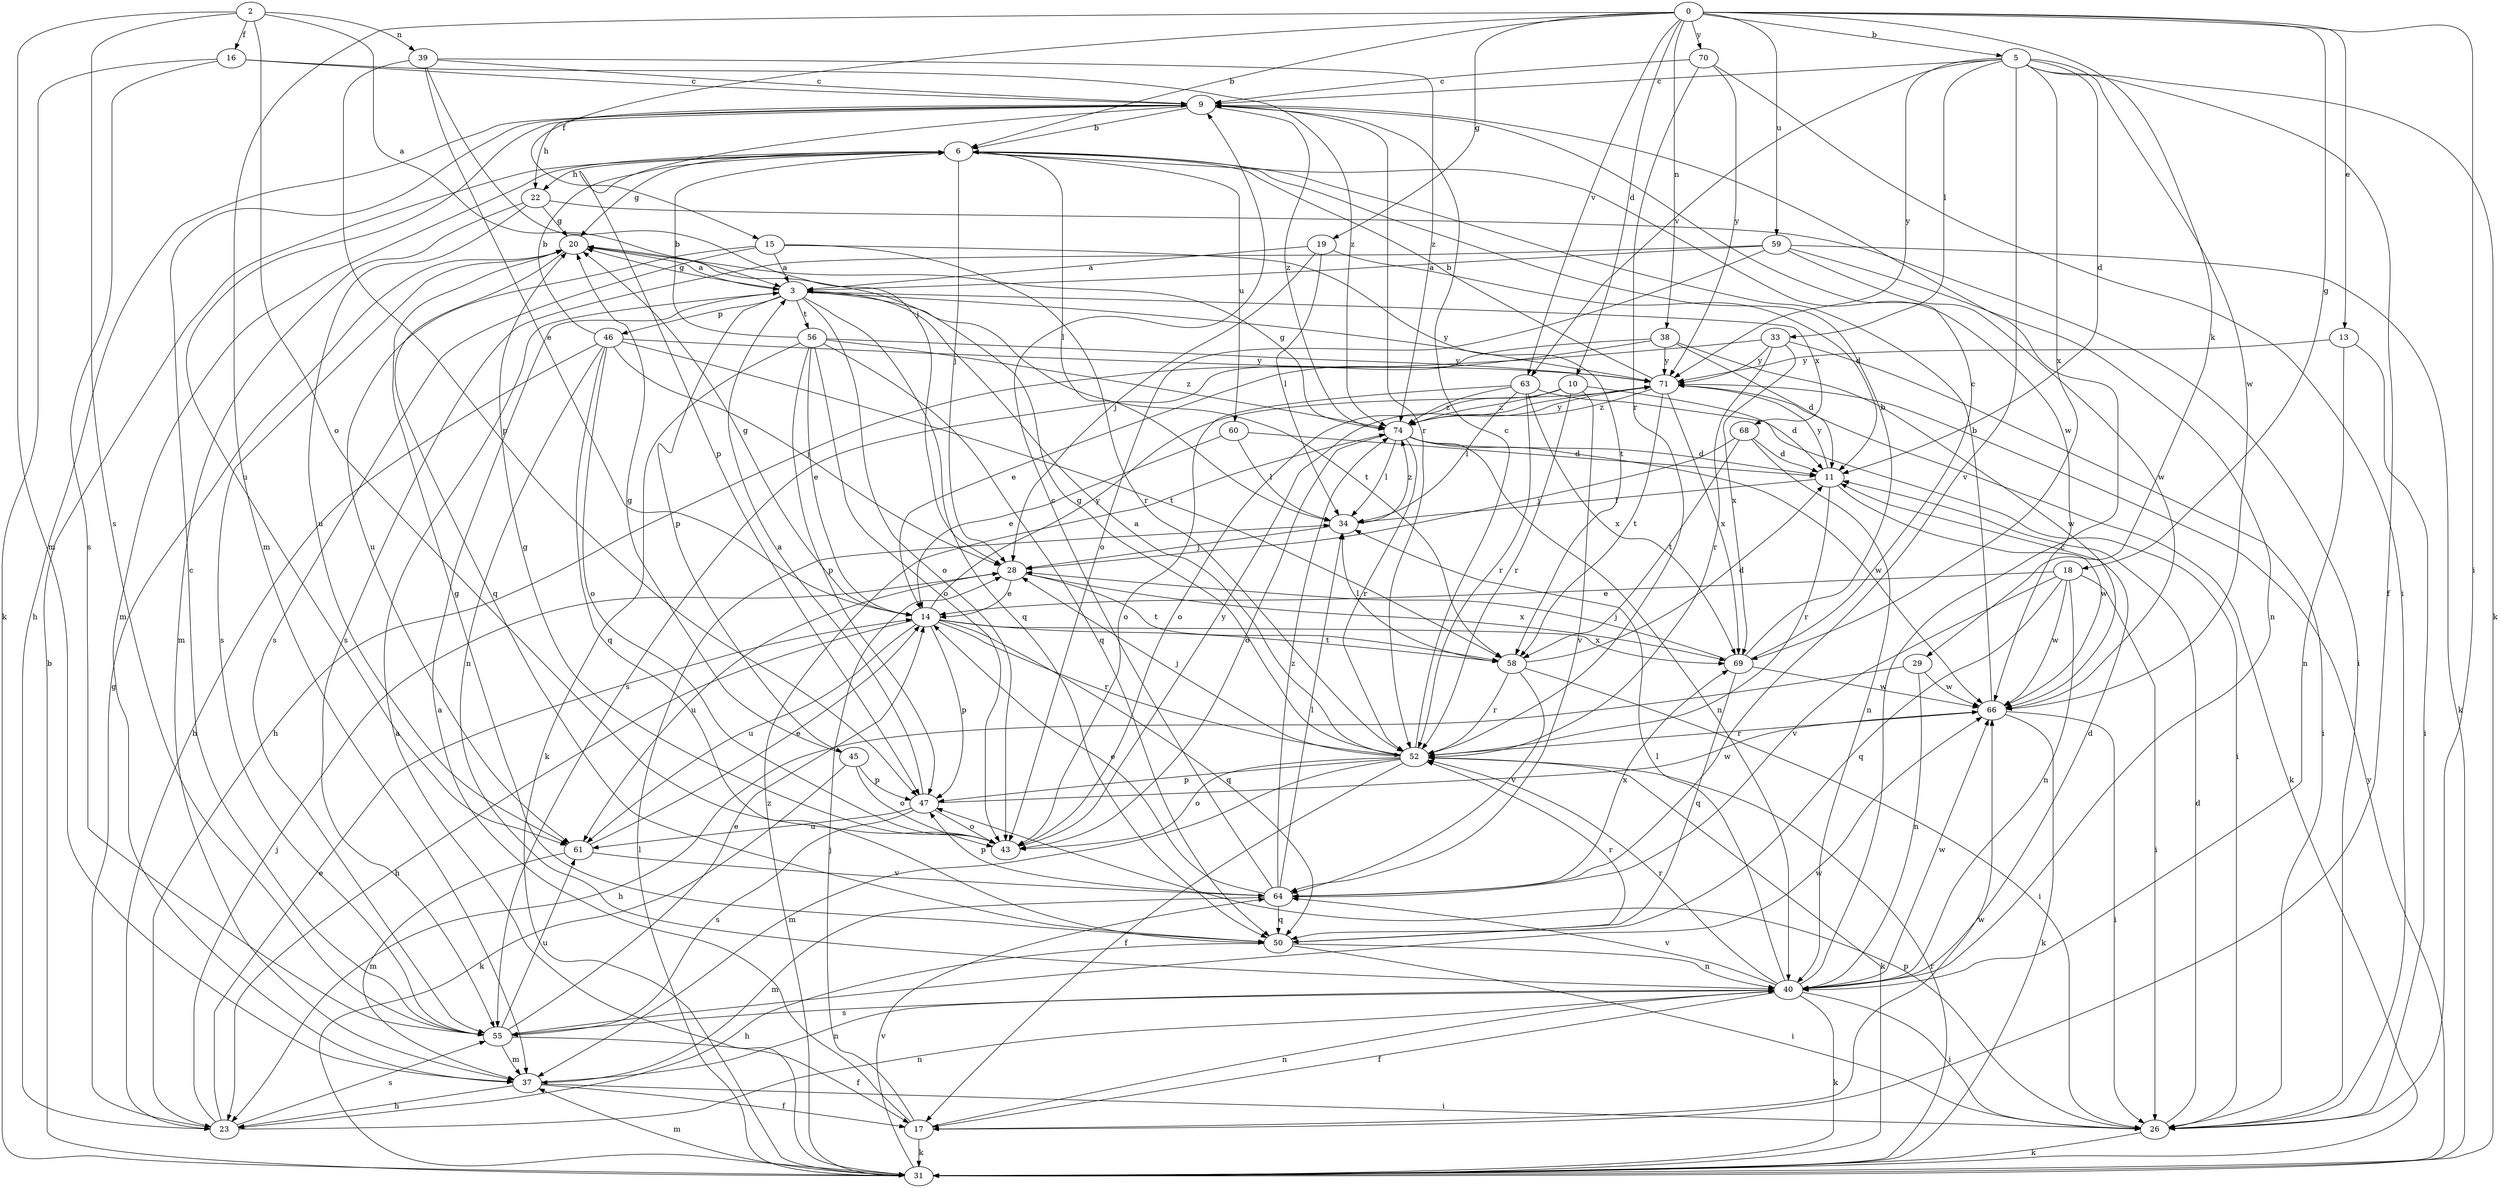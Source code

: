 strict digraph  {
0;
2;
3;
5;
6;
9;
10;
11;
13;
14;
15;
16;
17;
18;
19;
20;
22;
23;
26;
28;
29;
31;
33;
34;
37;
38;
39;
40;
43;
45;
46;
47;
50;
52;
55;
56;
58;
59;
60;
61;
63;
64;
66;
68;
69;
70;
71;
74;
0 -> 5  [label=b];
0 -> 6  [label=b];
0 -> 10  [label=d];
0 -> 13  [label=e];
0 -> 15  [label=f];
0 -> 18  [label=g];
0 -> 19  [label=g];
0 -> 26  [label=i];
0 -> 29  [label=k];
0 -> 37  [label=m];
0 -> 38  [label=n];
0 -> 59  [label=u];
0 -> 63  [label=v];
0 -> 70  [label=y];
2 -> 3  [label=a];
2 -> 16  [label=f];
2 -> 37  [label=m];
2 -> 39  [label=n];
2 -> 43  [label=o];
2 -> 55  [label=s];
3 -> 20  [label=g];
3 -> 43  [label=o];
3 -> 45  [label=p];
3 -> 46  [label=p];
3 -> 50  [label=q];
3 -> 56  [label=t];
3 -> 58  [label=t];
3 -> 68  [label=x];
3 -> 71  [label=y];
5 -> 9  [label=c];
5 -> 11  [label=d];
5 -> 17  [label=f];
5 -> 31  [label=k];
5 -> 33  [label=l];
5 -> 63  [label=v];
5 -> 64  [label=v];
5 -> 66  [label=w];
5 -> 69  [label=x];
5 -> 71  [label=y];
6 -> 20  [label=g];
6 -> 22  [label=h];
6 -> 28  [label=j];
6 -> 34  [label=l];
6 -> 37  [label=m];
6 -> 60  [label=u];
6 -> 66  [label=w];
9 -> 6  [label=b];
9 -> 22  [label=h];
9 -> 23  [label=h];
9 -> 47  [label=p];
9 -> 52  [label=r];
9 -> 61  [label=u];
9 -> 74  [label=z];
10 -> 11  [label=d];
10 -> 43  [label=o];
10 -> 52  [label=r];
10 -> 64  [label=v];
10 -> 74  [label=z];
11 -> 34  [label=l];
11 -> 52  [label=r];
11 -> 66  [label=w];
11 -> 71  [label=y];
13 -> 26  [label=i];
13 -> 40  [label=n];
13 -> 71  [label=y];
14 -> 20  [label=g];
14 -> 23  [label=h];
14 -> 47  [label=p];
14 -> 50  [label=q];
14 -> 52  [label=r];
14 -> 58  [label=t];
14 -> 61  [label=u];
14 -> 69  [label=x];
14 -> 71  [label=y];
15 -> 3  [label=a];
15 -> 52  [label=r];
15 -> 55  [label=s];
15 -> 58  [label=t];
15 -> 61  [label=u];
16 -> 9  [label=c];
16 -> 31  [label=k];
16 -> 55  [label=s];
16 -> 74  [label=z];
17 -> 3  [label=a];
17 -> 28  [label=j];
17 -> 31  [label=k];
17 -> 40  [label=n];
17 -> 66  [label=w];
18 -> 14  [label=e];
18 -> 26  [label=i];
18 -> 40  [label=n];
18 -> 50  [label=q];
18 -> 64  [label=v];
18 -> 66  [label=w];
19 -> 3  [label=a];
19 -> 11  [label=d];
19 -> 28  [label=j];
19 -> 34  [label=l];
20 -> 3  [label=a];
20 -> 50  [label=q];
20 -> 55  [label=s];
22 -> 20  [label=g];
22 -> 26  [label=i];
22 -> 37  [label=m];
22 -> 61  [label=u];
23 -> 14  [label=e];
23 -> 20  [label=g];
23 -> 28  [label=j];
23 -> 40  [label=n];
23 -> 55  [label=s];
26 -> 11  [label=d];
26 -> 31  [label=k];
26 -> 47  [label=p];
28 -> 14  [label=e];
28 -> 58  [label=t];
28 -> 61  [label=u];
28 -> 69  [label=x];
29 -> 23  [label=h];
29 -> 40  [label=n];
29 -> 66  [label=w];
31 -> 3  [label=a];
31 -> 6  [label=b];
31 -> 34  [label=l];
31 -> 37  [label=m];
31 -> 52  [label=r];
31 -> 64  [label=v];
31 -> 71  [label=y];
31 -> 74  [label=z];
33 -> 23  [label=h];
33 -> 26  [label=i];
33 -> 52  [label=r];
33 -> 69  [label=x];
33 -> 71  [label=y];
34 -> 28  [label=j];
34 -> 74  [label=z];
37 -> 17  [label=f];
37 -> 23  [label=h];
37 -> 26  [label=i];
37 -> 40  [label=n];
38 -> 11  [label=d];
38 -> 14  [label=e];
38 -> 55  [label=s];
38 -> 66  [label=w];
38 -> 71  [label=y];
39 -> 9  [label=c];
39 -> 14  [label=e];
39 -> 28  [label=j];
39 -> 47  [label=p];
39 -> 74  [label=z];
40 -> 9  [label=c];
40 -> 11  [label=d];
40 -> 17  [label=f];
40 -> 26  [label=i];
40 -> 31  [label=k];
40 -> 34  [label=l];
40 -> 52  [label=r];
40 -> 55  [label=s];
40 -> 64  [label=v];
40 -> 66  [label=w];
43 -> 20  [label=g];
43 -> 71  [label=y];
45 -> 20  [label=g];
45 -> 31  [label=k];
45 -> 43  [label=o];
45 -> 47  [label=p];
46 -> 6  [label=b];
46 -> 23  [label=h];
46 -> 28  [label=j];
46 -> 40  [label=n];
46 -> 43  [label=o];
46 -> 50  [label=q];
46 -> 58  [label=t];
46 -> 71  [label=y];
47 -> 3  [label=a];
47 -> 43  [label=o];
47 -> 55  [label=s];
47 -> 61  [label=u];
47 -> 66  [label=w];
50 -> 20  [label=g];
50 -> 23  [label=h];
50 -> 26  [label=i];
50 -> 40  [label=n];
50 -> 52  [label=r];
52 -> 3  [label=a];
52 -> 9  [label=c];
52 -> 17  [label=f];
52 -> 20  [label=g];
52 -> 28  [label=j];
52 -> 31  [label=k];
52 -> 37  [label=m];
52 -> 43  [label=o];
52 -> 47  [label=p];
55 -> 9  [label=c];
55 -> 14  [label=e];
55 -> 17  [label=f];
55 -> 37  [label=m];
55 -> 61  [label=u];
55 -> 66  [label=w];
56 -> 6  [label=b];
56 -> 14  [label=e];
56 -> 31  [label=k];
56 -> 43  [label=o];
56 -> 47  [label=p];
56 -> 50  [label=q];
56 -> 71  [label=y];
56 -> 74  [label=z];
58 -> 11  [label=d];
58 -> 26  [label=i];
58 -> 34  [label=l];
58 -> 52  [label=r];
58 -> 64  [label=v];
59 -> 3  [label=a];
59 -> 31  [label=k];
59 -> 40  [label=n];
59 -> 43  [label=o];
59 -> 55  [label=s];
59 -> 66  [label=w];
60 -> 11  [label=d];
60 -> 14  [label=e];
60 -> 34  [label=l];
61 -> 14  [label=e];
61 -> 37  [label=m];
61 -> 64  [label=v];
63 -> 26  [label=i];
63 -> 34  [label=l];
63 -> 43  [label=o];
63 -> 52  [label=r];
63 -> 69  [label=x];
63 -> 74  [label=z];
64 -> 9  [label=c];
64 -> 14  [label=e];
64 -> 34  [label=l];
64 -> 37  [label=m];
64 -> 47  [label=p];
64 -> 50  [label=q];
64 -> 69  [label=x];
64 -> 74  [label=z];
66 -> 6  [label=b];
66 -> 26  [label=i];
66 -> 31  [label=k];
66 -> 52  [label=r];
68 -> 11  [label=d];
68 -> 28  [label=j];
68 -> 40  [label=n];
68 -> 58  [label=t];
69 -> 6  [label=b];
69 -> 9  [label=c];
69 -> 28  [label=j];
69 -> 50  [label=q];
69 -> 66  [label=w];
70 -> 9  [label=c];
70 -> 26  [label=i];
70 -> 52  [label=r];
70 -> 71  [label=y];
71 -> 6  [label=b];
71 -> 31  [label=k];
71 -> 58  [label=t];
71 -> 69  [label=x];
71 -> 74  [label=z];
74 -> 11  [label=d];
74 -> 20  [label=g];
74 -> 34  [label=l];
74 -> 40  [label=n];
74 -> 43  [label=o];
74 -> 52  [label=r];
74 -> 66  [label=w];
74 -> 71  [label=y];
}

